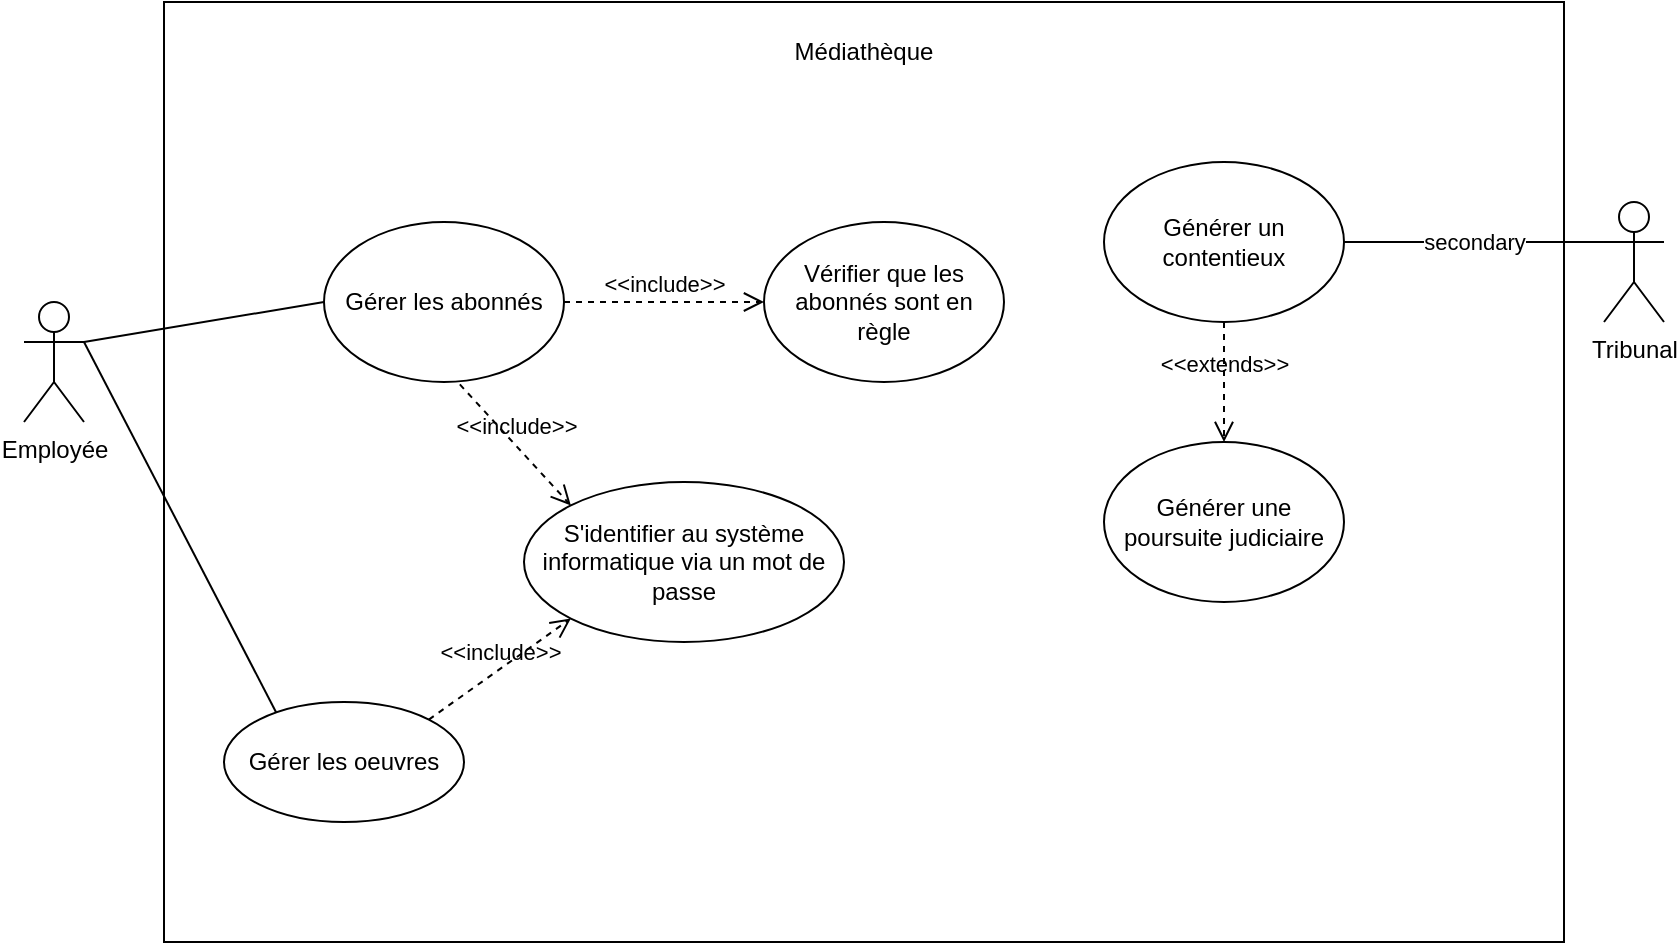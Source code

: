 <mxfile version="15.5.5" type="github">
  <diagram id="afnWRwcvHSymUkZ44OzH" name="Page-1">
    <mxGraphModel dx="2048" dy="587" grid="1" gridSize="10" guides="1" tooltips="1" connect="1" arrows="1" fold="1" page="1" pageScale="1" pageWidth="827" pageHeight="1169" math="0" shadow="0">
      <root>
        <mxCell id="0" />
        <mxCell id="1" parent="0" />
        <mxCell id="JUnkOE2_TBgbnRqX_qNR-1" value="" style="rounded=0;whiteSpace=wrap;html=1;" vertex="1" parent="1">
          <mxGeometry x="-30" y="110" width="700" height="470" as="geometry" />
        </mxCell>
        <mxCell id="JUnkOE2_TBgbnRqX_qNR-2" value="Médiathèque" style="text;html=1;strokeColor=none;fillColor=none;align=center;verticalAlign=middle;whiteSpace=wrap;rounded=0;" vertex="1" parent="1">
          <mxGeometry x="270" y="120" width="100" height="30" as="geometry" />
        </mxCell>
        <mxCell id="JUnkOE2_TBgbnRqX_qNR-3" value="Employée" style="shape=umlActor;verticalLabelPosition=bottom;verticalAlign=top;html=1;outlineConnect=0;" vertex="1" parent="1">
          <mxGeometry x="-100" y="260" width="30" height="60" as="geometry" />
        </mxCell>
        <mxCell id="JUnkOE2_TBgbnRqX_qNR-4" value="Gérer les oeuvres" style="ellipse;whiteSpace=wrap;html=1;" vertex="1" parent="1">
          <mxGeometry y="460" width="120" height="60" as="geometry" />
        </mxCell>
        <mxCell id="JUnkOE2_TBgbnRqX_qNR-5" value="Gérer les abonnés" style="ellipse;whiteSpace=wrap;html=1;" vertex="1" parent="1">
          <mxGeometry x="50" y="220" width="120" height="80" as="geometry" />
        </mxCell>
        <mxCell id="JUnkOE2_TBgbnRqX_qNR-9" value="" style="endArrow=none;html=1;rounded=0;exitX=1;exitY=0.333;exitDx=0;exitDy=0;exitPerimeter=0;entryX=0.218;entryY=0.089;entryDx=0;entryDy=0;entryPerimeter=0;" edge="1" parent="1" source="JUnkOE2_TBgbnRqX_qNR-3" target="JUnkOE2_TBgbnRqX_qNR-4">
          <mxGeometry width="50" height="50" relative="1" as="geometry">
            <mxPoint x="-70" y="320" as="sourcePoint" />
            <mxPoint x="3.12" y="229.6" as="targetPoint" />
          </mxGeometry>
        </mxCell>
        <mxCell id="JUnkOE2_TBgbnRqX_qNR-10" value="Vérifier que les abonnés sont en règle" style="ellipse;whiteSpace=wrap;html=1;" vertex="1" parent="1">
          <mxGeometry x="270" y="220" width="120" height="80" as="geometry" />
        </mxCell>
        <mxCell id="JUnkOE2_TBgbnRqX_qNR-14" value="S&#39;identifier au système informatique via un mot de passe" style="ellipse;whiteSpace=wrap;html=1;" vertex="1" parent="1">
          <mxGeometry x="150" y="350" width="160" height="80" as="geometry" />
        </mxCell>
        <mxCell id="JUnkOE2_TBgbnRqX_qNR-16" value="Générer un contentieux" style="ellipse;whiteSpace=wrap;html=1;" vertex="1" parent="1">
          <mxGeometry x="440" y="190" width="120" height="80" as="geometry" />
        </mxCell>
        <mxCell id="JUnkOE2_TBgbnRqX_qNR-18" value="&amp;lt;&amp;lt;extends&amp;gt;&amp;gt;" style="endArrow=open;startArrow=none;endFill=0;startFill=0;endSize=8;html=1;verticalAlign=bottom;dashed=1;labelBackgroundColor=none;rounded=0;exitX=0.5;exitY=1;exitDx=0;exitDy=0;entryX=0.5;entryY=0;entryDx=0;entryDy=0;" edge="1" parent="1" source="JUnkOE2_TBgbnRqX_qNR-16" target="JUnkOE2_TBgbnRqX_qNR-40">
          <mxGeometry width="160" relative="1" as="geometry">
            <mxPoint x="202.52" y="419.44" as="sourcePoint" />
            <mxPoint x="117" y="447" as="targetPoint" />
          </mxGeometry>
        </mxCell>
        <mxCell id="JUnkOE2_TBgbnRqX_qNR-27" value="Tribunal" style="shape=umlActor;verticalLabelPosition=bottom;verticalAlign=top;html=1;" vertex="1" parent="1">
          <mxGeometry x="690" y="210" width="30" height="60" as="geometry" />
        </mxCell>
        <mxCell id="JUnkOE2_TBgbnRqX_qNR-29" value="" style="endArrow=none;html=1;rounded=0;exitX=1;exitY=0.333;exitDx=0;exitDy=0;exitPerimeter=0;entryX=0;entryY=0.5;entryDx=0;entryDy=0;" edge="1" parent="1" source="JUnkOE2_TBgbnRqX_qNR-3" target="JUnkOE2_TBgbnRqX_qNR-5">
          <mxGeometry width="50" height="50" relative="1" as="geometry">
            <mxPoint x="-60" y="290.0" as="sourcePoint" />
            <mxPoint x="237" y="281" as="targetPoint" />
          </mxGeometry>
        </mxCell>
        <mxCell id="JUnkOE2_TBgbnRqX_qNR-32" value="&amp;lt;&amp;lt;include&amp;gt;&amp;gt;" style="endArrow=open;startArrow=none;endFill=0;startFill=0;endSize=8;html=1;verticalAlign=bottom;dashed=1;labelBackgroundColor=none;rounded=0;entryX=0;entryY=1;entryDx=0;entryDy=0;exitX=1;exitY=0;exitDx=0;exitDy=0;" edge="1" parent="1" source="JUnkOE2_TBgbnRqX_qNR-4" target="JUnkOE2_TBgbnRqX_qNR-14">
          <mxGeometry width="160" relative="1" as="geometry">
            <mxPoint x="100" y="340" as="sourcePoint" />
            <mxPoint x="480.76" y="392.4" as="targetPoint" />
          </mxGeometry>
        </mxCell>
        <mxCell id="JUnkOE2_TBgbnRqX_qNR-33" value="&amp;lt;&amp;lt;include&amp;gt;&amp;gt;" style="endArrow=open;startArrow=none;endFill=0;startFill=0;endSize=8;html=1;verticalAlign=bottom;dashed=1;labelBackgroundColor=none;rounded=0;exitX=0.566;exitY=1.015;exitDx=0;exitDy=0;entryX=0;entryY=0;entryDx=0;entryDy=0;exitPerimeter=0;" edge="1" parent="1" source="JUnkOE2_TBgbnRqX_qNR-5" target="JUnkOE2_TBgbnRqX_qNR-14">
          <mxGeometry width="160" relative="1" as="geometry">
            <mxPoint x="136.68" y="243.0" as="sourcePoint" />
            <mxPoint x="128.48" y="412.4" as="targetPoint" />
          </mxGeometry>
        </mxCell>
        <mxCell id="JUnkOE2_TBgbnRqX_qNR-36" value="secondary" style="endArrow=none;html=1;rounded=0;exitX=1;exitY=0.5;exitDx=0;exitDy=0;entryX=0;entryY=0.333;entryDx=0;entryDy=0;entryPerimeter=0;" edge="1" parent="1" source="JUnkOE2_TBgbnRqX_qNR-16" target="JUnkOE2_TBgbnRqX_qNR-27">
          <mxGeometry width="50" height="50" relative="1" as="geometry">
            <mxPoint x="-60" y="290.0" as="sourcePoint" />
            <mxPoint x="50" y="320" as="targetPoint" />
          </mxGeometry>
        </mxCell>
        <mxCell id="JUnkOE2_TBgbnRqX_qNR-38" value="&amp;lt;&amp;lt;include&amp;gt;&amp;gt;" style="endArrow=open;startArrow=none;endFill=0;startFill=0;endSize=8;html=1;verticalAlign=bottom;dashed=1;labelBackgroundColor=none;rounded=0;exitX=1;exitY=0.5;exitDx=0;exitDy=0;entryX=0;entryY=0.5;entryDx=0;entryDy=0;" edge="1" parent="1" source="JUnkOE2_TBgbnRqX_qNR-5" target="JUnkOE2_TBgbnRqX_qNR-10">
          <mxGeometry width="160" relative="1" as="geometry">
            <mxPoint x="287.8" y="259.44" as="sourcePoint" />
            <mxPoint x="163.68" y="414.8" as="targetPoint" />
          </mxGeometry>
        </mxCell>
        <mxCell id="JUnkOE2_TBgbnRqX_qNR-40" value="Générer une poursuite judiciaire" style="ellipse;whiteSpace=wrap;html=1;" vertex="1" parent="1">
          <mxGeometry x="440" y="330" width="120" height="80" as="geometry" />
        </mxCell>
      </root>
    </mxGraphModel>
  </diagram>
</mxfile>
